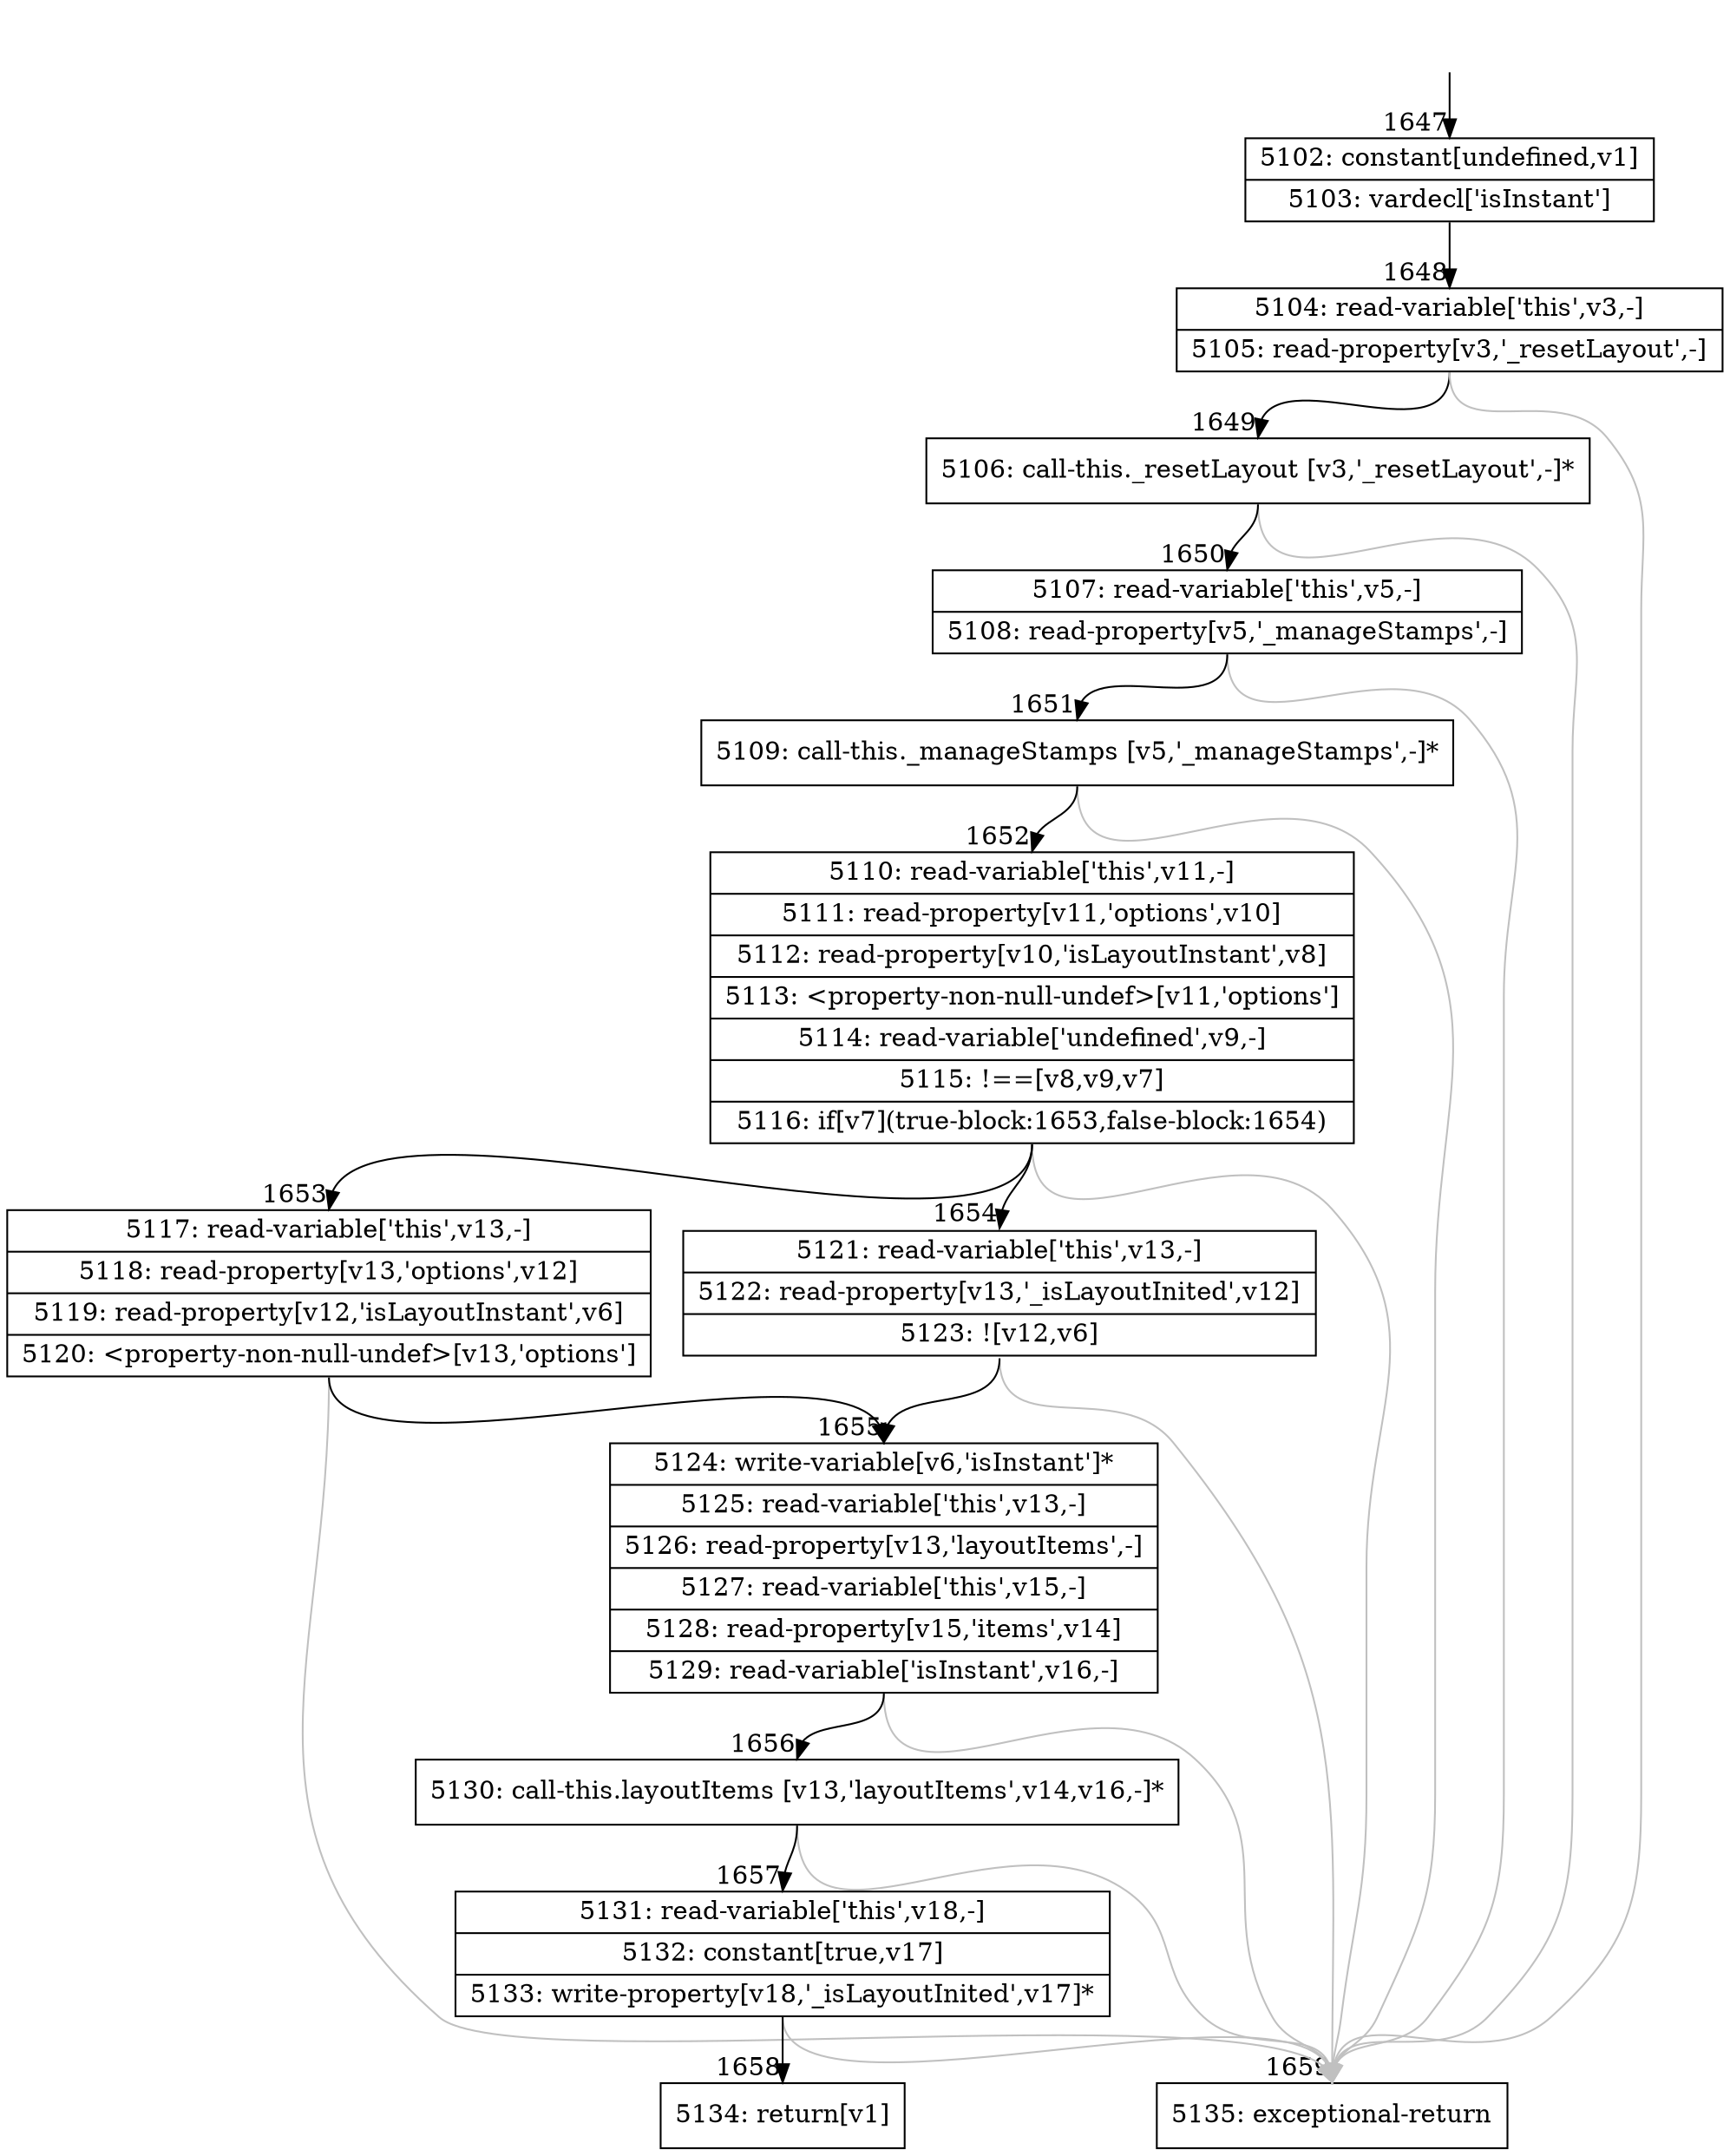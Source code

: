 digraph {
rankdir="TD"
BB_entry149[shape=none,label=""];
BB_entry149 -> BB1647 [tailport=s, headport=n, headlabel="    1647"]
BB1647 [shape=record label="{5102: constant[undefined,v1]|5103: vardecl['isInstant']}" ] 
BB1647 -> BB1648 [tailport=s, headport=n, headlabel="      1648"]
BB1648 [shape=record label="{5104: read-variable['this',v3,-]|5105: read-property[v3,'_resetLayout',-]}" ] 
BB1648 -> BB1649 [tailport=s, headport=n, headlabel="      1649"]
BB1648 -> BB1659 [tailport=s, headport=n, color=gray, headlabel="      1659"]
BB1649 [shape=record label="{5106: call-this._resetLayout [v3,'_resetLayout',-]*}" ] 
BB1649 -> BB1650 [tailport=s, headport=n, headlabel="      1650"]
BB1649 -> BB1659 [tailport=s, headport=n, color=gray]
BB1650 [shape=record label="{5107: read-variable['this',v5,-]|5108: read-property[v5,'_manageStamps',-]}" ] 
BB1650 -> BB1651 [tailport=s, headport=n, headlabel="      1651"]
BB1650 -> BB1659 [tailport=s, headport=n, color=gray]
BB1651 [shape=record label="{5109: call-this._manageStamps [v5,'_manageStamps',-]*}" ] 
BB1651 -> BB1652 [tailport=s, headport=n, headlabel="      1652"]
BB1651 -> BB1659 [tailport=s, headport=n, color=gray]
BB1652 [shape=record label="{5110: read-variable['this',v11,-]|5111: read-property[v11,'options',v10]|5112: read-property[v10,'isLayoutInstant',v8]|5113: \<property-non-null-undef\>[v11,'options']|5114: read-variable['undefined',v9,-]|5115: !==[v8,v9,v7]|5116: if[v7](true-block:1653,false-block:1654)}" ] 
BB1652 -> BB1653 [tailport=s, headport=n, headlabel="      1653"]
BB1652 -> BB1654 [tailport=s, headport=n, headlabel="      1654"]
BB1652 -> BB1659 [tailport=s, headport=n, color=gray]
BB1653 [shape=record label="{5117: read-variable['this',v13,-]|5118: read-property[v13,'options',v12]|5119: read-property[v12,'isLayoutInstant',v6]|5120: \<property-non-null-undef\>[v13,'options']}" ] 
BB1653 -> BB1655 [tailport=s, headport=n, headlabel="      1655"]
BB1653 -> BB1659 [tailport=s, headport=n, color=gray]
BB1654 [shape=record label="{5121: read-variable['this',v13,-]|5122: read-property[v13,'_isLayoutInited',v12]|5123: ![v12,v6]}" ] 
BB1654 -> BB1655 [tailport=s, headport=n]
BB1654 -> BB1659 [tailport=s, headport=n, color=gray]
BB1655 [shape=record label="{5124: write-variable[v6,'isInstant']*|5125: read-variable['this',v13,-]|5126: read-property[v13,'layoutItems',-]|5127: read-variable['this',v15,-]|5128: read-property[v15,'items',v14]|5129: read-variable['isInstant',v16,-]}" ] 
BB1655 -> BB1656 [tailport=s, headport=n, headlabel="      1656"]
BB1655 -> BB1659 [tailport=s, headport=n, color=gray]
BB1656 [shape=record label="{5130: call-this.layoutItems [v13,'layoutItems',v14,v16,-]*}" ] 
BB1656 -> BB1657 [tailport=s, headport=n, headlabel="      1657"]
BB1656 -> BB1659 [tailport=s, headport=n, color=gray]
BB1657 [shape=record label="{5131: read-variable['this',v18,-]|5132: constant[true,v17]|5133: write-property[v18,'_isLayoutInited',v17]*}" ] 
BB1657 -> BB1658 [tailport=s, headport=n, headlabel="      1658"]
BB1657 -> BB1659 [tailport=s, headport=n, color=gray]
BB1658 [shape=record label="{5134: return[v1]}" ] 
BB1659 [shape=record label="{5135: exceptional-return}" ] 
//#$~ 2276
}
